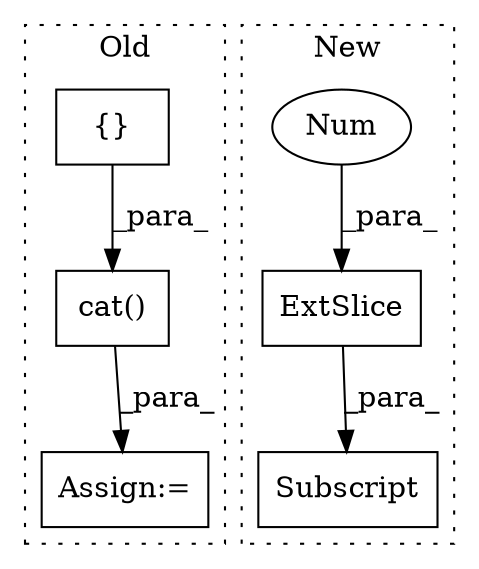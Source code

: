 digraph G {
subgraph cluster0 {
1 [label="{}" a="59" s="1077,1087" l="1,0" shape="box"];
3 [label="Assign:=" a="68" s="1058" l="3" shape="box"];
6 [label="cat()" a="75" s="1067,1088" l="10,8" shape="box"];
label = "Old";
style="dotted";
}
subgraph cluster1 {
2 [label="Subscript" a="63" s="908,0" l="61,0" shape="box"];
4 [label="ExtSlice" a="85" s="908" l="5" shape="box"];
5 [label="Num" a="76" s="967" l="1" shape="ellipse"];
label = "New";
style="dotted";
}
1 -> 6 [label="_para_"];
4 -> 2 [label="_para_"];
5 -> 4 [label="_para_"];
6 -> 3 [label="_para_"];
}